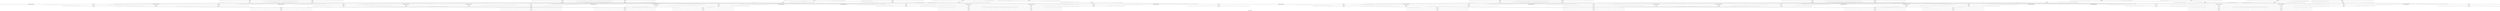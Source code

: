 /*
{
    "ALU" : ["FADD", "FMUL"],
    "MEMPORT" : ["input", "output"],
    "Constant" : ["const"],
    "Any2Pins" : "inPinA,inPinB"
}
*/

strict digraph "omp.inner.for.body" {
label="omp.inner.for.body";
Load_0 [data=in_re, label="{Load_0}", opcode=INPUT, width=32];
Load_1 [data=in_im, label="{Load_1}", opcode=INPUT, width=32];
Load_2 [data=in_re, label="{Load_2}", opcode=INPUT, width=32];
Load_3 [data=in_im, label="{Load_3}", opcode=INPUT, width=32];
Load_4 [data=in_re, label="{Load_4}", opcode=INPUT, width=32];
Load_5 [data=in_im, label="{Load_5}", opcode=INPUT, width=32];
Load_6 [data=in_re, label="{Load_6}", opcode=INPUT, width=32];
Load_7 [data=in_im, label="{Load_7}", opcode=INPUT, width=32];
Load_8 [data=in_re, label="{Load_8}", opcode=INPUT, width=32];
Load_9 [data=in_im, label="{Load_9}", opcode=INPUT, width=32];
Load_10 [data=in_re, label="{Load_10}", opcode=INPUT, width=32];
Load_11 [data=in_im, label="{Load_11}", opcode=INPUT, width=32];
Load_12 [data=in_re, label="{Load_12}", opcode=INPUT, width=32];
Load_13 [data=in_im, label="{Load_13}", opcode=INPUT, width=32];
Load_14 [data=in_re, label="{Load_14}", opcode=INPUT, width=32];
Load_15 [data=in_im, label="{Load_15}", opcode=INPUT, width=32];
fsub_22 [label="{fsub_22}", opcode=FADD, width=32];
fadd_23 [label="{fadd_23}", opcode=FADD, width=32];
fsub_24 [label="{fsub_24}", opcode=FADD, width=32];
fadd_25 [label="{fadd_25}", opcode=FADD, width=32];
fsub_27 [label="{fsub_27}", opcode=FADD, width=32];
fadd_26 [label="{fadd_26}", opcode=FADD, width=32];
fsub_29 [label="{fsub_29}", opcode=FADD, width=32];
fadd_28 [label="{fadd_28}", opcode=FADD, width=32];
fsub_31 [label="{fsub_31}", opcode=FADD, width=32];
fadd_30 [label="{fadd_30}", opcode=FADD, width=32];
fsub_33 [label="{fsub_33}", opcode=FADD, width=32];
fadd_32 [label="{fadd_32}", opcode=FADD, width=32];
fsub_34 [label="{fsub_34}", opcode=FADD, width=32];
fadd_35 [label="{fadd_35}", opcode=FADD, width=32];
fsub_37 [label="{fsub_37}", opcode=FADD, width=32];
fadd_36 [label="{fadd_36}", opcode=FADD, width=32];
fsub_63 [label="{fsub_63}", opcode=FADD, width=32];
fadd_62 [label="{fadd_62}", opcode=FADD, width=32];
fsub_65 [label="{fsub_65}", opcode=FADD, width=32];
fadd_64 [label="{fadd_64}", opcode=FADD, width=32];
fadd_67 [label="{fadd_67}", opcode=FADD, width=32];
fsub_66 [label="{fsub_66}", opcode=FADD, width=32];
fsub_69 [label="{fsub_69}", opcode=FADD, width=32];
fadd_68 [label="{fadd_68}", opcode=FADD, width=32];
fsub_72 [label="{fsub_72}", opcode=FADD, width=32];
fadd_73 [label="{fadd_73}", opcode=FADD, width=32];
fsub_71 [label="{fsub_71}", opcode=FADD, width=32];
fadd_70 [label="{fadd_70}", opcode=FADD, width=32];
fadd_77 [label="{fadd_77}", opcode=FADD, width=32];
fsub_76 [label="{fsub_76}", opcode=FADD, width=32];
fsub_74 [label="{fsub_74}", opcode=FADD, width=32];
fadd_75 [label="{fadd_75}", opcode=FADD, width=32];
fmul_45 [label="{fmul_45}", opcode=FMUL, width=32];
fmul_38 [label="{fmul_38}", opcode=FMUL, width=32];
fmul_57 [label="{fmul_57}", opcode=FMUL, width=32];
fmul_53 [label="{fmul_53}", opcode=FMUL, width=32];
fmul_61 [label="{fmul_61}", opcode=FMUL, width=32];
fmul_46 [label="{fmul_46}", opcode=FMUL, width=32];
Store_90 [data=out_re, label="{Store_90}", opcode=OUTPUT, width=32];
fmul_40 [label="{fmul_40}", opcode=FMUL, width=32];
fmul_43 [label="{fmul_43}", opcode=FMUL, width=32];
fmul_50 [label="{fmul_50}", opcode=FMUL, width=32];
fmul_54 [label="{fmul_54}", opcode=FMUL, width=32];
fmul_48 [label="{fmul_48}", opcode=FMUL, width=32];
fmul_59 [label="{fmul_59}", opcode=FMUL, width=32];
Store_91 [data=out_im, label="{Store_91}", opcode=OUTPUT, width=32];
fmul_42 [label="{fmul_42}", opcode=FMUL, width=32];
fmul_41 [label="{fmul_41}", opcode=FMUL, width=32];
fmul_55 [label="{fmul_55}", opcode=FMUL, width=32];
fmul_52 [label="{fmul_52}", opcode=FMUL, width=32];
fmul_58 [label="{fmul_58}", opcode=FMUL, width=32];
fmul_49 [label="{fmul_49}", opcode=FMUL, width=32];
Store_92 [data=out_re, label="{Store_92}", opcode=OUTPUT, width=32];
fmul_39 [label="{fmul_39}", opcode=FMUL, width=32];
fmul_44 [label="{fmul_44}", opcode=FMUL, width=32];
fmul_51 [label="{fmul_51}", opcode=FMUL, width=32];
fmul_56 [label="{fmul_56}", opcode=FMUL, width=32];
fmul_47 [label="{fmul_47}", opcode=FMUL, width=32];
fmul_60 [label="{fmul_60}", opcode=FMUL, width=32];
Store_93 [data=out_im, label="{Store_93}", opcode=OUTPUT, width=32];
fadd_80 [label="{fadd_80}", opcode=FADD, width=32];
fsub_78 [label="{fsub_78}", opcode=FADD, width=32];
fadd_86 [label="{fadd_86}", opcode=FADD, width=32];
fsub_89 [label="{fsub_89}", opcode=FADD, width=32];
fadd_84 [label="{fadd_84}", opcode=FADD, width=32];
fsub_82 [label="{fsub_82}", opcode=FADD, width=32];
fadd_79 [label="{fadd_79}", opcode=FADD, width=32];
fsub_81 [label="{fsub_81}", opcode=FADD, width=32];
fadd_87 [label="{fadd_87}", opcode=FADD, width=32];
fsub_88 [label="{fsub_88}", opcode=FADD, width=32];
fadd_83 [label="{fadd_83}", opcode=FADD, width=32];
fsub_85 [label="{fsub_85}", opcode=FADD, width=32];
Store_96 [data=out_im, label="{Store_96}", opcode=OUTPUT, width=32];
Store_94 [data=out_re, label="{Store_94}", opcode=OUTPUT, width=32];
Store_102 [data=out_im, label="{Store_102}", opcode=OUTPUT, width=32];
Store_105 [data=out_re, label="{Store_105}", opcode=OUTPUT, width=32];
Store_100 [data=out_im, label="{Store_100}", opcode=OUTPUT, width=32];
Store_98 [data=out_re, label="{Store_98}", opcode=OUTPUT, width=32];
Store_95 [data=out_im, label="{Store_95}", opcode=OUTPUT, width=32];
Store_97 [data=out_re, label="{Store_97}", opcode=OUTPUT, width=32];
Store_103 [data=out_im, label="{Store_103}", opcode=OUTPUT, width=32];
Store_104 [data=out_re, label="{Store_104}", opcode=OUTPUT, width=32];
Store_99 [data=out_im, label="{Store_99}", opcode=OUTPUT, width=32];
Store_101 [data=out_re, label="{Store_101}", opcode=OUTPUT, width=32];
Const_107 [constVal="1", int64="1", label="{Const_16|int64=\"data(W2_re)\"}", opcode=CONST, width=32];
Const_108 [constVal="1", int64="1", label="{Const_16|int64=\"data(W2_re)\"}", opcode=CONST, width=32];
Const_109 [constVal="1", int64="1", label="{Const_16|int64=\"data(W2_re)\"}", opcode=CONST, width=32];
Const_110 [constVal="1", int64="1", label="{Const_16|int64=\"data(W2_re)\"}", opcode=CONST, width=32];
Const_111 [constVal="1", int64="0", label="{Const_17|int64=\"data(W2_im)\"}", opcode=CONST, width=32];
Const_112 [constVal="1", int64="0", label="{Const_17|int64=\"data(W2_im)\"}", opcode=CONST, width=32];
Const_113 [constVal="1", int64="0", label="{Const_17|int64=\"data(W2_im)\"}", opcode=CONST, width=32];
Const_114 [constVal="1", int64="0", label="{Const_17|int64=\"data(W2_im)\"}", opcode=CONST, width=32];
Const_115 [constVal="1", int64="1", label="{Const_18|int64=\"data(W1_re)\"}", opcode=CONST, width=32];
Const_116 [constVal="1", int64="1", label="{Const_18|int64=\"data(W1_re)\"}", opcode=CONST, width=32];
Const_117 [constVal="1", int64="1", label="{Const_18|int64=\"data(W1_re)\"}", opcode=CONST, width=32];
Const_118 [constVal="1", int64="1", label="{Const_18|int64=\"data(W1_re)\"}", opcode=CONST, width=32];
Const_119 [constVal="1", int64="1", label="{Const_19|int64=\"data(W0_re)\"}", opcode=CONST, width=32];
Const_120 [constVal="1", int64="1", label="{Const_19|int64=\"data(W0_re)\"}", opcode=CONST, width=32];
Const_121 [constVal="1", int64="1", label="{Const_19|int64=\"data(W0_re)\"}", opcode=CONST, width=32];
Const_122 [constVal="1", int64="1", label="{Const_19|int64=\"data(W0_re)\"}", opcode=CONST, width=32];
Const_123 [constVal="1", int64="0", label="{Const_20|int64=\"data(W0_im)\"}", opcode=CONST, width=32];
Const_124 [constVal="1", int64="0", label="{Const_20|int64=\"data(W0_im)\"}", opcode=CONST, width=32];
Const_125 [constVal="1", int64="0", label="{Const_20|int64=\"data(W0_im)\"}", opcode=CONST, width=32];
Const_126 [constVal="1", int64="0", label="{Const_20|int64=\"data(W0_im)\"}", opcode=CONST, width=32];
Const_127 [constVal="1", int64="0", label="{Const_21|int64=\"data(W1_im)\"}", opcode=CONST, width=32];
Const_128 [constVal="1", int64="0", label="{Const_21|int64=\"data(W1_im)\"}", opcode=CONST, width=32];
Const_129 [constVal="1", int64="0", label="{Const_21|int64=\"data(W1_im)\"}", opcode=CONST, width=32];
Const_130 [constVal="1", int64="0", label="{Const_21|int64=\"data(W1_im)\"}", opcode=CONST, width=32];
Load_0 -> fsub_22  [driver=outPinA, load=Any2Pins];
Load_0 -> fadd_23  [driver=outPinA, load=Any2Pins];
Load_1 -> fsub_24  [driver=outPinA, load=Any2Pins];
Load_1 -> fadd_25  [driver=outPinA, load=Any2Pins];
Load_2 -> fadd_26  [driver=outPinA, load=Any2Pins];
Load_2 -> fsub_27  [driver=outPinA, load=Any2Pins];
Load_3 -> fadd_28  [driver=outPinA, load=Any2Pins];
Load_3 -> fsub_29  [driver=outPinA, load=Any2Pins];
Load_4 -> fsub_22  [driver=outPinA, load=Any2Pins];
Load_4 -> fadd_23  [driver=outPinA, load=Any2Pins];
Load_5 -> fsub_24  [driver=outPinA, load=Any2Pins];
Load_5 -> fadd_25  [driver=outPinA, load=Any2Pins];
Load_6 -> fadd_26  [driver=outPinA, load=Any2Pins];
Load_6 -> fsub_27  [driver=outPinA, load=Any2Pins];
Load_7 -> fadd_28  [driver=outPinA, load=Any2Pins];
Load_7 -> fsub_29  [driver=outPinA, load=Any2Pins];
Load_8 -> fadd_30  [driver=outPinA, load=Any2Pins];
Load_8 -> fsub_31  [driver=outPinA, load=Any2Pins];
Load_9 -> fadd_32  [driver=outPinA, load=Any2Pins];
Load_9 -> fsub_33  [driver=outPinA, load=Any2Pins];
Load_10 -> fsub_34  [driver=outPinA, load=Any2Pins];
Load_10 -> fadd_35  [driver=outPinA, load=Any2Pins];
Load_11 -> fadd_36  [driver=outPinA, load=Any2Pins];
Load_11 -> fsub_37  [driver=outPinA, load=Any2Pins];
Load_12 -> fadd_30  [driver=outPinA, load=Any2Pins];
Load_12 -> fsub_31  [driver=outPinA, load=Any2Pins];
Load_13 -> fadd_32  [driver=outPinA, load=Any2Pins];
Load_13 -> fsub_33  [driver=outPinA, load=Any2Pins];
Load_14 -> fsub_34  [driver=outPinA, load=Any2Pins];
Load_14 -> fadd_35  [driver=outPinA, load=Any2Pins];
Load_15 -> fadd_36  [driver=outPinA, load=Any2Pins];
Load_15 -> fsub_37  [driver=outPinA, load=Any2Pins];
fsub_22 -> fadd_62  [driver=outPinA, load=Any2Pins];
fsub_22 -> fsub_63  [driver=outPinA, load=Any2Pins];
fadd_23 -> fadd_64  [driver=outPinA, load=Any2Pins];
fadd_23 -> fsub_65  [driver=outPinA, load=Any2Pins];
fsub_24 -> fsub_66  [driver=outPinA, load=Any2Pins];
fsub_24 -> fadd_67  [driver=outPinA, load=Any2Pins];
fadd_25 -> fadd_68  [driver=outPinA, load=Any2Pins];
fadd_25 -> fsub_69  [driver=outPinA, load=Any2Pins];
fsub_27 -> fsub_66  [driver=outPinA, load=Any2Pins];
fsub_27 -> fadd_67  [driver=outPinA, load=Any2Pins];
fadd_26 -> fadd_64  [driver=outPinA, load=Any2Pins];
fadd_26 -> fsub_65  [driver=outPinA, load=Any2Pins];
fsub_29 -> fadd_62  [driver=outPinA, load=Any2Pins];
fsub_29 -> fsub_63  [driver=outPinA, load=Any2Pins];
fadd_28 -> fadd_68  [driver=outPinA, load=Any2Pins];
fadd_28 -> fsub_69  [driver=outPinA, load=Any2Pins];
fsub_31 -> fsub_72  [driver=outPinA, load=Any2Pins];
fsub_31 -> fadd_73  [driver=outPinA, load=Any2Pins];
fadd_30 -> fadd_70  [driver=outPinA, load=Any2Pins];
fadd_30 -> fsub_71  [driver=outPinA, load=Any2Pins];
fsub_33 -> fsub_76  [driver=outPinA, load=Any2Pins];
fsub_33 -> fadd_77  [driver=outPinA, load=Any2Pins];
fadd_32 -> fsub_74  [driver=outPinA, load=Any2Pins];
fadd_32 -> fadd_75  [driver=outPinA, load=Any2Pins];
fsub_34 -> fsub_76  [driver=outPinA, load=Any2Pins];
fsub_34 -> fadd_77  [driver=outPinA, load=Any2Pins];
fadd_35 -> fadd_70  [driver=outPinA, load=Any2Pins];
fadd_35 -> fsub_71  [driver=outPinA, load=Any2Pins];
fsub_37 -> fsub_72  [driver=outPinA, load=Any2Pins];
fsub_37 -> fadd_73  [driver=outPinA, load=Any2Pins];
fadd_36 -> fsub_74  [driver=outPinA, load=Any2Pins];
fadd_36 -> fadd_75  [driver=outPinA, load=Any2Pins];
fsub_63 -> fmul_38  [driver=outPinA, load=Any2Pins];
fsub_63 -> fmul_45  [driver=outPinA, load=Any2Pins];
fadd_62 -> fmul_57  [driver=outPinA, load=Any2Pins];
fadd_62 -> fmul_53  [driver=outPinA, load=Any2Pins];
fsub_65 -> fmul_46  [driver=outPinA, load=Any2Pins];
fsub_65 -> fmul_61  [driver=outPinA, load=Any2Pins];
fadd_64 -> Store_90  [driver=outPinA, load=Any2Pins];
fadd_67 -> fmul_43  [driver=outPinA, load=Any2Pins];
fadd_67 -> fmul_40  [driver=outPinA, load=Any2Pins];
fsub_66 -> fmul_50  [driver=outPinA, load=Any2Pins];
fsub_66 -> fmul_54  [driver=outPinA, load=Any2Pins];
fsub_69 -> fmul_59  [driver=outPinA, load=Any2Pins];
fsub_69 -> fmul_48  [driver=outPinA, load=Any2Pins];
fadd_68 -> Store_91  [driver=outPinA, load=Any2Pins];
fsub_72 -> fmul_42  [driver=outPinA, load=Any2Pins];
fsub_72 -> fmul_41  [driver=outPinA, load=Any2Pins];
fadd_73 -> fmul_55  [driver=outPinA, load=Any2Pins];
fadd_73 -> fmul_52  [driver=outPinA, load=Any2Pins];
fsub_71 -> fmul_58  [driver=outPinA, load=Any2Pins];
fsub_71 -> fmul_49  [driver=outPinA, load=Any2Pins];
fadd_70 -> Store_92  [driver=outPinA, load=Any2Pins];
fadd_77 -> fmul_39  [driver=outPinA, load=Any2Pins];
fadd_77 -> fmul_44  [driver=outPinA, load=Any2Pins];
fsub_76 -> fmul_51  [driver=outPinA, load=Any2Pins];
fsub_76 -> fmul_56  [driver=outPinA, load=Any2Pins];
fsub_74 -> fmul_47  [driver=outPinA, load=Any2Pins];
fsub_74 -> fmul_60  [driver=outPinA, load=Any2Pins];
fadd_75 -> Store_93  [driver=outPinA, load=Any2Pins];
fmul_45 -> fadd_80  [driver=outPinA, load=Any2Pins];
fmul_38 -> fsub_78  [driver=outPinA, load=Any2Pins];
fmul_57 -> fadd_86  [driver=outPinA, load=Any2Pins];
fmul_53 -> fsub_89  [driver=outPinA, load=Any2Pins];
fmul_61 -> fadd_84  [driver=outPinA, load=Any2Pins];
fmul_46 -> fsub_82  [driver=outPinA, load=Any2Pins];
fmul_40 -> fadd_80  [driver=outPinA, load=Any2Pins];
fmul_43 -> fsub_78  [driver=outPinA, load=Any2Pins];
fmul_50 -> fadd_86  [driver=outPinA, load=Any2Pins];
fmul_54 -> fsub_89  [driver=outPinA, load=Any2Pins];
fmul_48 -> fadd_84  [driver=outPinA, load=Any2Pins];
fmul_59 -> fsub_82  [driver=outPinA, load=Any2Pins];
fmul_42 -> fadd_79  [driver=outPinA, load=Any2Pins];
fmul_41 -> fsub_81  [driver=outPinA, load=Any2Pins];
fmul_55 -> fadd_87  [driver=outPinA, load=Any2Pins];
fmul_52 -> fsub_88  [driver=outPinA, load=Any2Pins];
fmul_58 -> fadd_83  [driver=outPinA, load=Any2Pins];
fmul_49 -> fsub_85  [driver=outPinA, load=Any2Pins];
fmul_39 -> fadd_79  [driver=outPinA, load=Any2Pins];
fmul_44 -> fsub_81  [driver=outPinA, load=Any2Pins];
fmul_51 -> fadd_87  [driver=outPinA, load=Any2Pins];
fmul_56 -> fsub_88  [driver=outPinA, load=Any2Pins];
fmul_47 -> fadd_83  [driver=outPinA, load=Any2Pins];
fmul_60 -> fsub_85  [driver=outPinA, load=Any2Pins];
fadd_80 -> Store_96  [driver=outPinA, load=Any2Pins];
fsub_78 -> Store_94  [driver=outPinA, load=Any2Pins];
fadd_86 -> Store_102  [driver=outPinA, load=Any2Pins];
fsub_89 -> Store_105  [driver=outPinA, load=Any2Pins];
fadd_84 -> Store_100  [driver=outPinA, load=Any2Pins];
fsub_82 -> Store_98  [driver=outPinA, load=Any2Pins];
fadd_79 -> Store_95  [driver=outPinA, load=Any2Pins];
fsub_81 -> Store_97  [driver=outPinA, load=Any2Pins];
fadd_87 -> Store_103  [driver=outPinA, load=Any2Pins];
fsub_88 -> Store_104  [driver=outPinA, load=Any2Pins];
fadd_83 -> Store_99  [driver=outPinA, load=Any2Pins];
fsub_85 -> Store_101  [driver=outPinA, load=Any2Pins];
Const_107 -> fmul_38  [driver=outPinA, load=Any2Pins];
Const_108 -> fmul_39  [driver=outPinA, load=Any2Pins];
Const_109 -> fmul_40  [driver=outPinA, load=Any2Pins];
Const_110 -> fmul_41  [driver=outPinA, load=Any2Pins];
Const_111 -> fmul_42  [driver=outPinA, load=Any2Pins];
Const_112 -> fmul_43  [driver=outPinA, load=Any2Pins];
Const_113 -> fmul_44  [driver=outPinA, load=Any2Pins];
Const_114 -> fmul_45  [driver=outPinA, load=Any2Pins];
Const_115 -> fmul_46  [driver=outPinA, load=Any2Pins];
Const_116 -> fmul_47  [driver=outPinA, load=Any2Pins];
Const_117 -> fmul_48  [driver=outPinA, load=Any2Pins];
Const_118 -> fmul_49  [driver=outPinA, load=Any2Pins];
Const_119 -> fmul_50  [driver=outPinA, load=Any2Pins];
Const_120 -> fmul_51  [driver=outPinA, load=Any2Pins];
Const_121 -> fmul_52  [driver=outPinA, load=Any2Pins];
Const_122 -> fmul_53  [driver=outPinA, load=Any2Pins];
Const_123 -> fmul_54  [driver=outPinA, load=Any2Pins];
Const_124 -> fmul_55  [driver=outPinA, load=Any2Pins];
Const_125 -> fmul_56  [driver=outPinA, load=Any2Pins];
Const_126 -> fmul_57  [driver=outPinA, load=Any2Pins];
Const_127 -> fmul_58  [driver=outPinA, load=Any2Pins];
Const_128 -> fmul_59  [driver=outPinA, load=Any2Pins];
Const_129 -> fmul_60  [driver=outPinA, load=Any2Pins];
Const_130 -> fmul_61  [driver=outPinA, load=Any2Pins];
}
